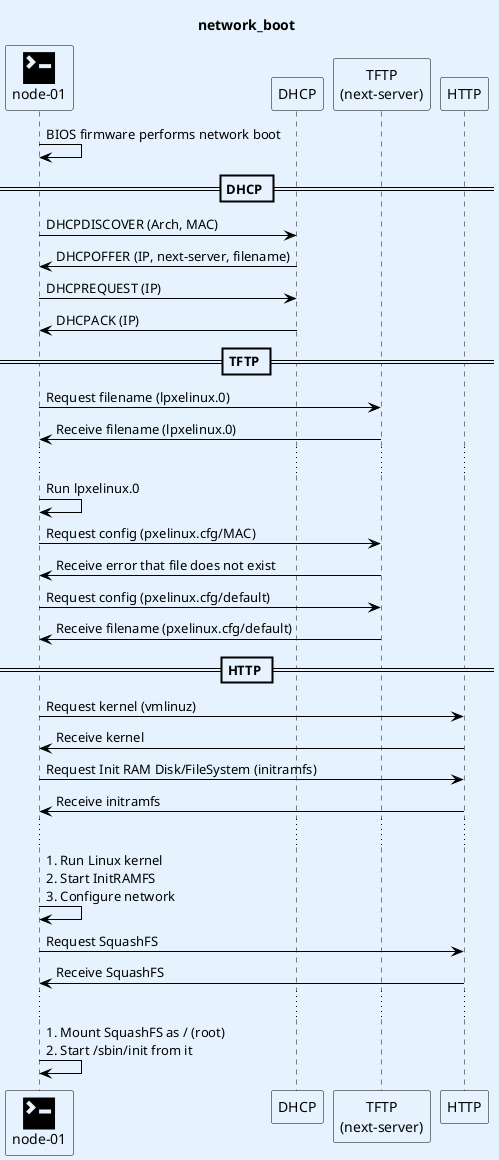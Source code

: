 @startuml
'------------------------------------------------------------------------------'
' Author: Tancredi-Paul Grozav <paul@grozav.info>
' To view the diagram:
' - go to: https://www.planttext.com/
' - paste the source and press Alt + Enter or click Refresh btn
'------------------------------------------------------------------------------'
title network_boot

' style
skinparam {
  BackgroundColor #e6f3ff
  ActorBackgroundColor #e6f3ff
  ActorBorderColor black
  ParticipantBackgroundColor #e6f3ff
  ParticipantBorderColor black
  ArrowColor black
  ComponentBackgroundColor #e6f3ff
  SequenceLifeLineBorderColor black
  NoteBackgroundColor #c9deff
  NoteBorderColor #5b87cf
  SequenceDividerBackgroundColor #e6f3ff
}

participant "<size:48><&terminal></size>\nnode-01" as node_01
participant DHCP
participant "TFTP\n(next-server)" as TFTP
participant HTTP


node_01 -> node_01 : BIOS firmware performs network boot
== DHCP ==
node_01 -> DHCP : DHCPDISCOVER (Arch, MAC)
DHCP -> node_01 : DHCPOFFER (IP, next-server, filename)
node_01 -> DHCP : DHCPREQUEST (IP)
DHCP -> node_01 : DHCPACK (IP)

== TFTP ==
node_01 -> TFTP : Request filename (lpxelinux.0)
TFTP -> node_01 : Receive filename (lpxelinux.0)
...

node_01 -> node_01 : Run lpxelinux.0
node_01 -> TFTP : Request config (pxelinux.cfg/MAC)
TFTP -> node_01 : Receive error that file does not exist
node_01 -> TFTP : Request config (pxelinux.cfg/default)
TFTP -> node_01 : Receive filename (pxelinux.cfg/default)

== HTTP ==
node_01 -> HTTP : Request kernel (vmlinuz)
HTTP -> node_01 : Receive kernel
node_01 -> HTTP : Request Init RAM Disk/FileSystem (initramfs)
HTTP -> node_01 : Receive initramfs

...

node_01 -> node_01 : 1. Run Linux kernel\n2. Start InitRAMFS\n3. Configure \
network
node_01 -> HTTP : Request SquashFS
HTTP -> node_01 : Receive SquashFS

...

node_01 -> node_01 : 1. Mount SquashFS as / (root)\n2. Start /sbin/init from it

'------------------------------------------------------------------------------'
@enduml
